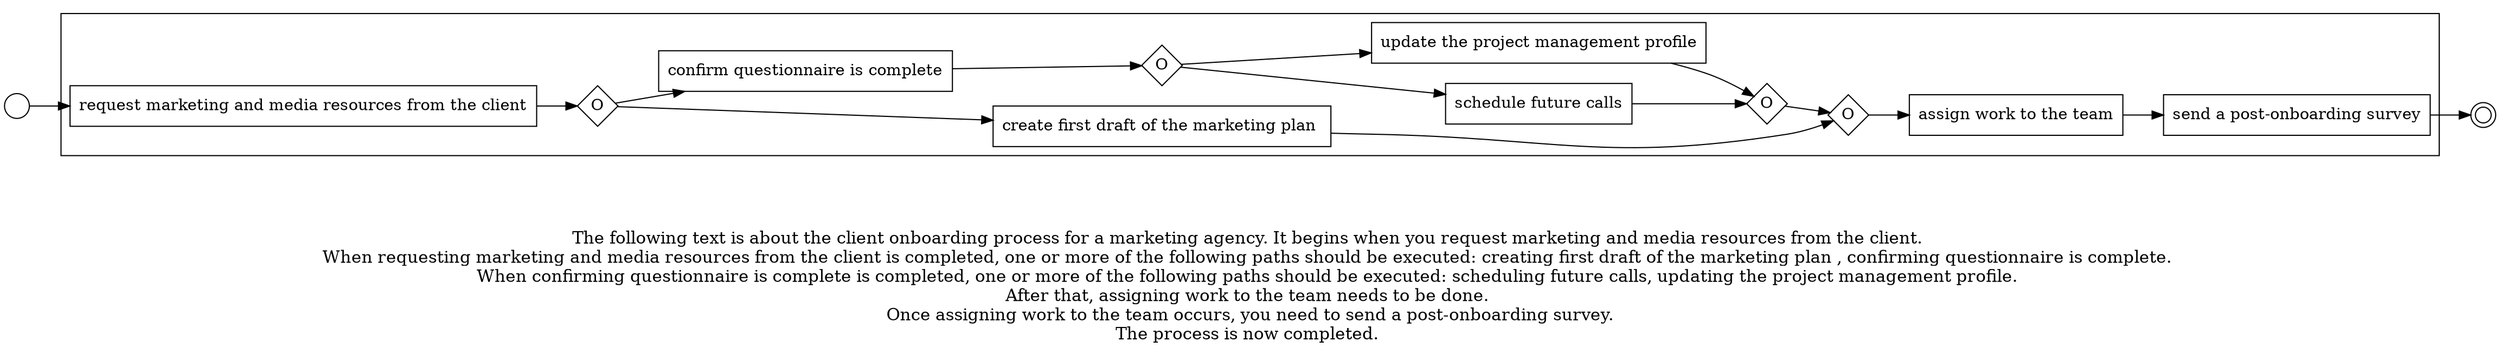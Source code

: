 digraph client_onboarding_process_for_a_marketing_agency_132 {
	graph [rankdir=LR]
	START_NODE [label="" shape=circle width=0.3]
	subgraph CLUSTER_0 {
		"request marketing and media resources from the client" [shape=box]
		"OR_SPLIT--2. Setting the agenda_0R4A" [label=O fixedsize=true shape=diamond width=0.5]
		"request marketing and media resources from the client" -> "OR_SPLIT--2. Setting the agenda_0R4A"
		"create first draft of the marketing plan " [shape=box]
		"OR_SPLIT--2. Setting the agenda_0R4A" -> "create first draft of the marketing plan "
		"confirm questionnaire is complete" [shape=box]
		"OR_SPLIT--2. Setting the agenda_0R4A" -> "confirm questionnaire is complete"
		"OR_SPLIT--2. Setting the agenda_QNH4" [label=O fixedsize=true shape=diamond width=0.5]
		"confirm questionnaire is complete" -> "OR_SPLIT--2. Setting the agenda_QNH4"
		"schedule future calls" [shape=box]
		"OR_SPLIT--2. Setting the agenda_QNH4" -> "schedule future calls"
		"update the project management profile" [shape=box]
		"OR_SPLIT--2. Setting the agenda_QNH4" -> "update the project management profile"
		"OR_JOIN--2. Setting the agenda_QNH4" [label=O fixedsize=true shape=diamond width=0.5]
		"schedule future calls" -> "OR_JOIN--2. Setting the agenda_QNH4"
		"update the project management profile" -> "OR_JOIN--2. Setting the agenda_QNH4"
		"OR_JOIN--2. Setting the agenda_0R4A" [label=O fixedsize=true shape=diamond width=0.5]
		"create first draft of the marketing plan " -> "OR_JOIN--2. Setting the agenda_0R4A"
		"OR_JOIN--2. Setting the agenda_QNH4" -> "OR_JOIN--2. Setting the agenda_0R4A"
		"assign work to the team" [shape=box]
		"OR_JOIN--2. Setting the agenda_0R4A" -> "assign work to the team"
		"send a post-onboarding survey" [shape=box]
		"assign work to the team" -> "send a post-onboarding survey"
	}
	START_NODE -> "request marketing and media resources from the client"
	END_NODE [label="" shape=doublecircle width=0.2]
	"send a post-onboarding survey" -> END_NODE
	fontsize=15 label="\n\n
The following text is about the client onboarding process for a marketing agency. It begins when you request marketing and media resources from the client. 
When requesting marketing and media resources from the client is completed, one or more of the following paths should be executed: creating first draft of the marketing plan , confirming questionnaire is complete. 
When confirming questionnaire is complete is completed, one or more of the following paths should be executed: scheduling future calls, updating the project management profile. 
After that, assigning work to the team needs to be done. 
Once assigning work to the team occurs, you need to send a post-onboarding survey.
The process is now completed. 
"
}
